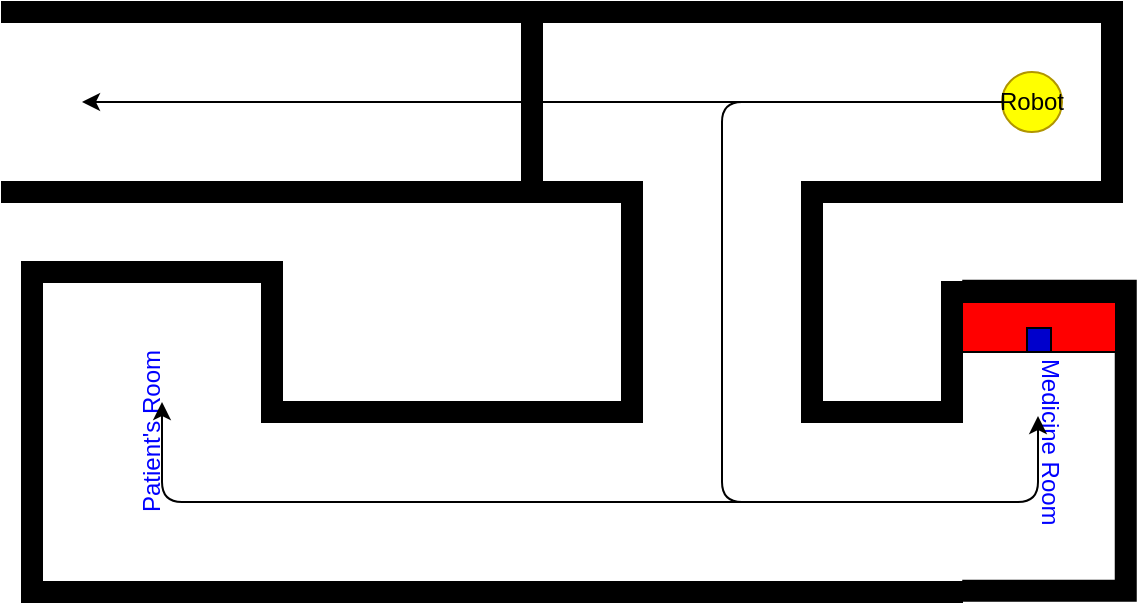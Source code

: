 <mxfile version="13.6.9" type="device"><diagram id="Yp99EcE86TbjtTeTYBdj" name="Page-1"><mxGraphModel dx="1004" dy="585" grid="1" gridSize="10" guides="1" tooltips="1" connect="1" arrows="1" fold="1" page="1" pageScale="1" pageWidth="583" pageHeight="413" math="0" shadow="0"><root><mxCell id="0"/><mxCell id="1" parent="0"/><mxCell id="XaaZAw79OCWD7nJUf5TW-1" value="" style="verticalLabelPosition=bottom;html=1;verticalAlign=top;align=center;shape=mxgraph.floorplan.wallU;fillColor=#000000;rotation=90;" parent="1" vertex="1"><mxGeometry x="435" y="5" width="100" height="150" as="geometry"/></mxCell><mxCell id="XaaZAw79OCWD7nJUf5TW-2" value="&lt;font color=&quot;#0000ff&quot;&gt;Medicine Room&lt;/font&gt;" style="verticalLabelPosition=middle;html=1;verticalAlign=middle;align=center;shape=mxgraph.floorplan.wallU;fillColor=#000000;rotation=90;labelPosition=center;" parent="1" vertex="1"><mxGeometry x="443.75" y="206.25" width="160" height="86.25" as="geometry"/></mxCell><mxCell id="XaaZAw79OCWD7nJUf5TW-3" value="&lt;font color=&quot;#0000ff&quot;&gt;Patient's Room&lt;/font&gt;" style="verticalLabelPosition=middle;html=1;verticalAlign=middle;align=center;shape=mxgraph.floorplan.wallU;fillColor=#000000;rotation=-90;labelPosition=center;horizontal=1;textDirection=rtl;" parent="1" vertex="1"><mxGeometry x="-10" y="180" width="170" height="130" as="geometry"/></mxCell><object label="&lt;font color=&quot;#000000&quot;&gt;Robot&lt;/font&gt;" type="robot" collision_tag="stopEvent" id="XaaZAw79OCWD7nJUf5TW-4"><mxCell style="ellipse;whiteSpace=wrap;html=1;aspect=fixed;strokeColor=#B09500;fontColor=#ffffff;fillColor=#FFFF00;" parent="1" vertex="1"><mxGeometry x="500" y="65" width="30" height="30" as="geometry"/></mxCell></object><mxCell id="XaaZAw79OCWD7nJUf5TW-5" value="" style="verticalLabelPosition=bottom;html=1;verticalAlign=top;align=center;shape=mxgraph.floorplan.wall;fillColor=#000000;direction=south;" parent="1" vertex="1"><mxGeometry x="400" y="120" width="10" height="120" as="geometry"/></mxCell><mxCell id="XaaZAw79OCWD7nJUf5TW-6" value="" style="verticalLabelPosition=bottom;html=1;verticalAlign=top;align=center;shape=mxgraph.floorplan.wall;fillColor=#000000;direction=west;" parent="1" vertex="1"><mxGeometry y="30" width="410" height="10" as="geometry"/></mxCell><mxCell id="XaaZAw79OCWD7nJUf5TW-7" value="" style="verticalLabelPosition=bottom;html=1;verticalAlign=top;align=center;shape=mxgraph.floorplan.wall;fillColor=#000000;direction=south;" parent="1" vertex="1"><mxGeometry x="310" y="120" width="10" height="120" as="geometry"/></mxCell><mxCell id="XaaZAw79OCWD7nJUf5TW-8" value="" style="verticalLabelPosition=bottom;html=1;verticalAlign=top;align=center;shape=mxgraph.floorplan.wall;fillColor=#000000;direction=west;" parent="1" vertex="1"><mxGeometry y="120" width="310" height="10" as="geometry"/></mxCell><mxCell id="XaaZAw79OCWD7nJUf5TW-9" value="" style="verticalLabelPosition=bottom;html=1;verticalAlign=top;align=center;shape=mxgraph.floorplan.wall;fillColor=#000000;direction=west;" parent="1" vertex="1"><mxGeometry x="140" y="230" width="170" height="10" as="geometry"/></mxCell><mxCell id="XaaZAw79OCWD7nJUf5TW-10" value="" style="verticalLabelPosition=bottom;html=1;verticalAlign=top;align=center;shape=mxgraph.floorplan.wall;fillColor=#000000;direction=south;" parent="1" vertex="1"><mxGeometry x="130" y="170" width="10" height="70" as="geometry"/></mxCell><mxCell id="XaaZAw79OCWD7nJUf5TW-11" value="" style="verticalLabelPosition=bottom;html=1;verticalAlign=top;align=center;shape=mxgraph.floorplan.wall;fillColor=#000000;direction=south;" parent="1" vertex="1"><mxGeometry x="470" y="170" width="10" height="70" as="geometry"/></mxCell><mxCell id="XaaZAw79OCWD7nJUf5TW-12" value="" style="verticalLabelPosition=bottom;html=1;verticalAlign=top;align=center;shape=mxgraph.floorplan.wall;fillColor=#000000;direction=west;" parent="1" vertex="1"><mxGeometry x="410" y="230" width="60" height="10" as="geometry"/></mxCell><mxCell id="XaaZAw79OCWD7nJUf5TW-13" value="" style="verticalLabelPosition=bottom;html=1;verticalAlign=top;align=center;shape=mxgraph.floorplan.wall;fillColor=#000000;direction=west;" parent="1" vertex="1"><mxGeometry x="140" y="320" width="340" height="10" as="geometry"/></mxCell><object label="" type="map-path" key="startToMedicine" origin="XaaZAw79OCWD7nJUf5TW-4" id="Y7Bzf0jI6VJ8z7jc9NQ7-1"><mxCell style="endArrow=classic;html=1;exitX=0;exitY=0.5;exitDx=0;exitDy=0;" parent="1" source="XaaZAw79OCWD7nJUf5TW-4" edge="1"><mxGeometry width="50" height="50" relative="1" as="geometry"><mxPoint x="370" y="80" as="sourcePoint"/><mxPoint x="518" y="237" as="targetPoint"/><Array as="points"><mxPoint x="360" y="80"/><mxPoint x="360" y="280"/><mxPoint x="518" y="280"/></Array></mxGeometry></mxCell></object><mxCell id="Y7Bzf0jI6VJ8z7jc9NQ7-2" value="" style="rounded=0;whiteSpace=wrap;html=1;fillColor=#FF0000;" parent="1" vertex="1"><mxGeometry x="480" y="180" width="77" height="25" as="geometry"/></mxCell><object label="" type="map-path" origin="XaaZAw79OCWD7nJUf5TW-4" key="medToPatient" id="CDSX7yOxOUjXz9ZWq8lS-1"><mxCell style="endArrow=classic;html=1;" parent="1" edge="1"><mxGeometry width="50" height="50" relative="1" as="geometry"><mxPoint x="500" y="280" as="sourcePoint"/><mxPoint x="80" y="230" as="targetPoint"/><Array as="points"><mxPoint x="80" y="280"/></Array></mxGeometry></mxCell></object><mxCell id="CDSX7yOxOUjXz9ZWq8lS-2" value="" style="verticalLabelPosition=bottom;html=1;verticalAlign=top;align=center;shape=mxgraph.floorplan.wall;fillColor=#000000;direction=south;" parent="1" vertex="1"><mxGeometry x="260" y="40" width="10" height="80" as="geometry"/></mxCell><object label="" type="map-path" key="collide" origin="XaaZAw79OCWD7nJUf5TW-4" id="CDSX7yOxOUjXz9ZWq8lS-3"><mxCell style="endArrow=classic;html=1;" parent="1" edge="1"><mxGeometry width="50" height="50" relative="1" as="geometry"><mxPoint x="490" y="80" as="sourcePoint"/><mxPoint x="40" y="80" as="targetPoint"/></mxGeometry></mxCell></object><object label="" type="pickable" name="medicine" weight="0.2" id="CDSX7yOxOUjXz9ZWq8lS-4"><mxCell style="rounded=0;whiteSpace=wrap;html=1;fillColor=#0000CC;" parent="1" vertex="1"><mxGeometry x="512.5" y="193" width="12" height="12" as="geometry"/></mxCell></object></root></mxGraphModel></diagram></mxfile>